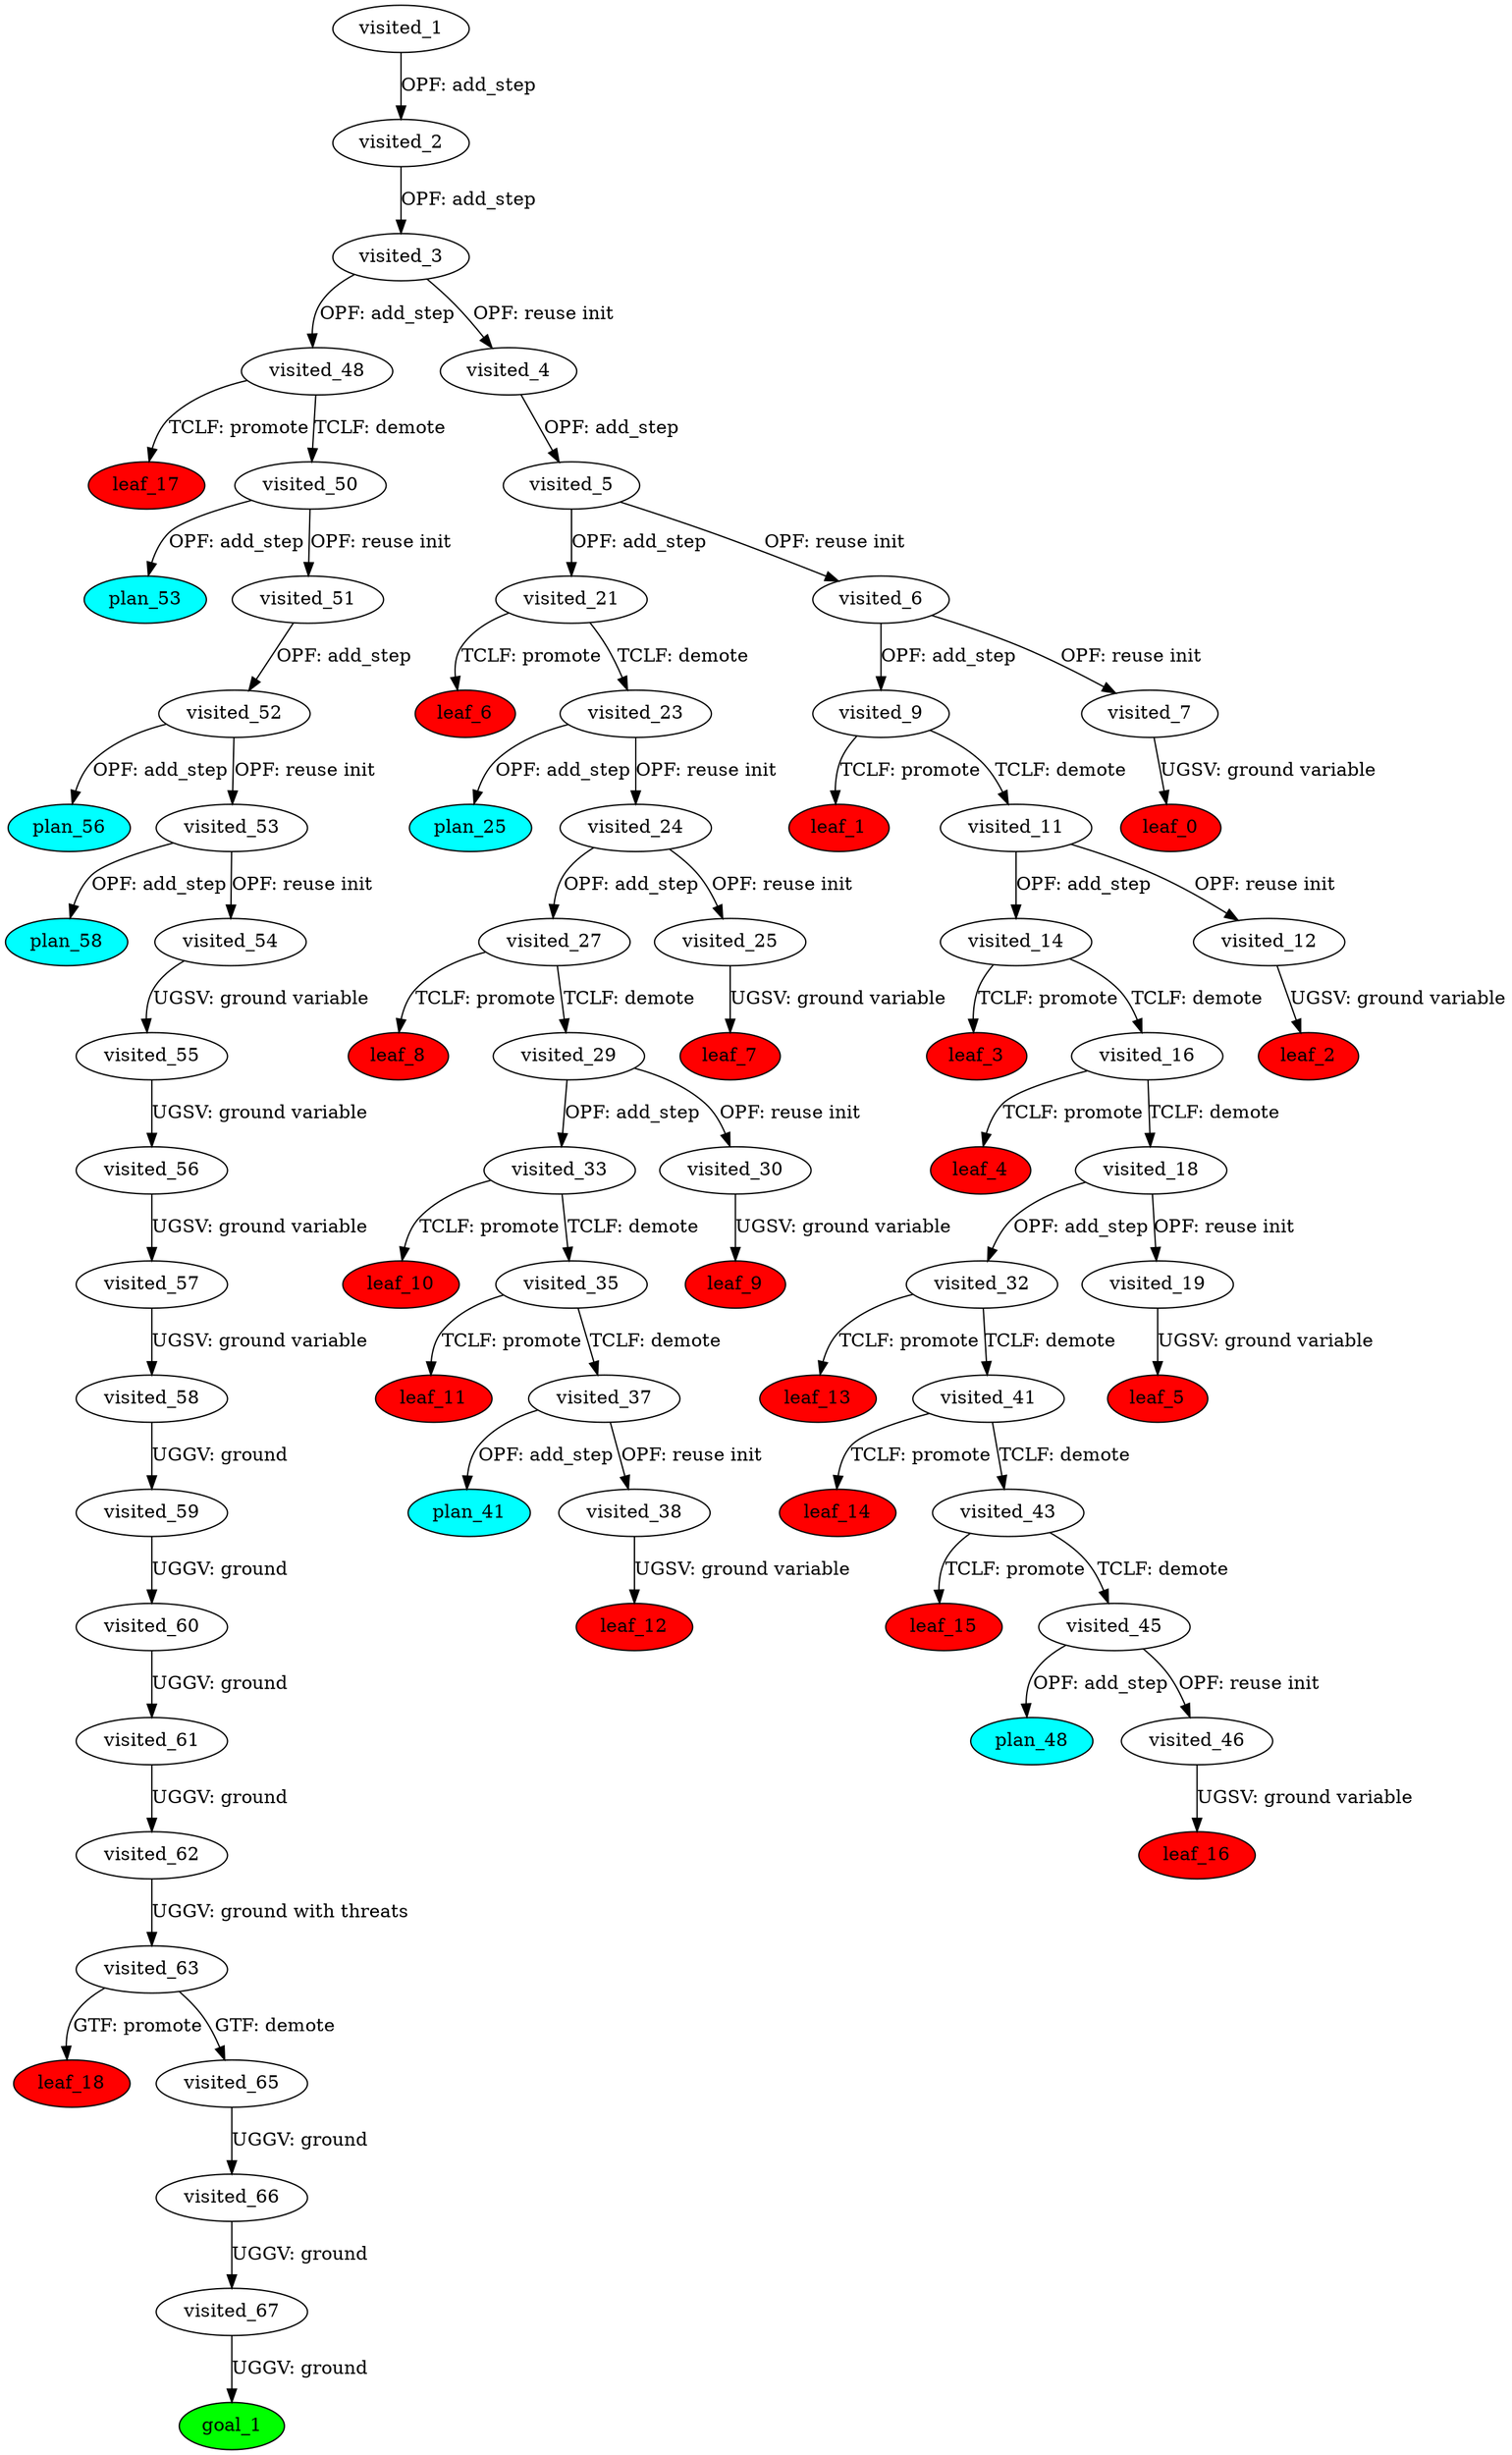digraph {
	"b6697d0a-8837-6bbc-d898-06fd86912efe" [label=plan_0 fillcolor=cyan style=filled]
	"b6697d0a-8837-6bbc-d898-06fd86912efe" [label=visited_1 fillcolor=white style=filled]
	"4d38a8d0-10f5-9651-0b14-7f1f40c56cf6" [label=plan_1 fillcolor=cyan style=filled]
	"b6697d0a-8837-6bbc-d898-06fd86912efe" -> "4d38a8d0-10f5-9651-0b14-7f1f40c56cf6" [label="OPF: add_step"]
	"4d38a8d0-10f5-9651-0b14-7f1f40c56cf6" [label=visited_2 fillcolor=white style=filled]
	"117e894e-91fa-f1c7-8141-bb373de814ac" [label=plan_2 fillcolor=cyan style=filled]
	"4d38a8d0-10f5-9651-0b14-7f1f40c56cf6" -> "117e894e-91fa-f1c7-8141-bb373de814ac" [label="OPF: add_step"]
	"117e894e-91fa-f1c7-8141-bb373de814ac" [label=visited_3 fillcolor=white style=filled]
	"6c914882-612e-73c7-fb36-8cf45ad5a309" [label=plan_3 fillcolor=cyan style=filled]
	"117e894e-91fa-f1c7-8141-bb373de814ac" -> "6c914882-612e-73c7-fb36-8cf45ad5a309" [label="OPF: add_step"]
	"39d2d74a-71a7-1782-d751-af9cf9e6debb" [label=plan_4 fillcolor=cyan style=filled]
	"117e894e-91fa-f1c7-8141-bb373de814ac" -> "39d2d74a-71a7-1782-d751-af9cf9e6debb" [label="OPF: reuse init"]
	"39d2d74a-71a7-1782-d751-af9cf9e6debb" [label=visited_4 fillcolor=white style=filled]
	"fc267da6-4a64-0fc1-6843-a5c38dcd6e9b" [label=plan_5 fillcolor=cyan style=filled]
	"39d2d74a-71a7-1782-d751-af9cf9e6debb" -> "fc267da6-4a64-0fc1-6843-a5c38dcd6e9b" [label="OPF: add_step"]
	"fc267da6-4a64-0fc1-6843-a5c38dcd6e9b" [label=visited_5 fillcolor=white style=filled]
	"334477eb-56b0-9052-32f7-5350f9a732dc" [label=plan_6 fillcolor=cyan style=filled]
	"fc267da6-4a64-0fc1-6843-a5c38dcd6e9b" -> "334477eb-56b0-9052-32f7-5350f9a732dc" [label="OPF: add_step"]
	"7d457a09-402d-35e8-1f47-d9021ba84a91" [label=plan_7 fillcolor=cyan style=filled]
	"fc267da6-4a64-0fc1-6843-a5c38dcd6e9b" -> "7d457a09-402d-35e8-1f47-d9021ba84a91" [label="OPF: reuse init"]
	"7d457a09-402d-35e8-1f47-d9021ba84a91" [label=visited_6 fillcolor=white style=filled]
	"f14152c7-a0dc-ec7d-3b17-23197f4d55b9" [label=plan_8 fillcolor=cyan style=filled]
	"7d457a09-402d-35e8-1f47-d9021ba84a91" -> "f14152c7-a0dc-ec7d-3b17-23197f4d55b9" [label="OPF: add_step"]
	"cf3a2f8d-57f7-31e3-8add-397642fc7edf" [label=plan_9 fillcolor=cyan style=filled]
	"7d457a09-402d-35e8-1f47-d9021ba84a91" -> "cf3a2f8d-57f7-31e3-8add-397642fc7edf" [label="OPF: reuse init"]
	"cf3a2f8d-57f7-31e3-8add-397642fc7edf" [label=visited_7 fillcolor=white style=filled]
	"fd9f45f4-0816-d739-c393-3447f3dc50bf" [label=plan_10 fillcolor=cyan style=filled]
	"cf3a2f8d-57f7-31e3-8add-397642fc7edf" -> "fd9f45f4-0816-d739-c393-3447f3dc50bf" [label="UGSV: ground variable"]
	"fd9f45f4-0816-d739-c393-3447f3dc50bf" [label=visited_8 fillcolor=white style=filled]
	"fd9f45f4-0816-d739-c393-3447f3dc50bf" [label=leaf_0 fillcolor=red style=filled]
	"f14152c7-a0dc-ec7d-3b17-23197f4d55b9" [label=visited_9 fillcolor=white style=filled]
	"09360f02-75ac-0819-714b-5c03605797cf" [label=plan_11 fillcolor=cyan style=filled]
	"f14152c7-a0dc-ec7d-3b17-23197f4d55b9" -> "09360f02-75ac-0819-714b-5c03605797cf" [label="TCLF: promote"]
	"a8cf2936-8e81-b2f0-2d47-4c4f08697ffa" [label=plan_12 fillcolor=cyan style=filled]
	"f14152c7-a0dc-ec7d-3b17-23197f4d55b9" -> "a8cf2936-8e81-b2f0-2d47-4c4f08697ffa" [label="TCLF: demote"]
	"09360f02-75ac-0819-714b-5c03605797cf" [label=visited_10 fillcolor=white style=filled]
	"09360f02-75ac-0819-714b-5c03605797cf" [label=leaf_1 fillcolor=red style=filled]
	"a8cf2936-8e81-b2f0-2d47-4c4f08697ffa" [label=visited_11 fillcolor=white style=filled]
	"e27bb6c4-4d94-5434-c785-9c05dc409942" [label=plan_13 fillcolor=cyan style=filled]
	"a8cf2936-8e81-b2f0-2d47-4c4f08697ffa" -> "e27bb6c4-4d94-5434-c785-9c05dc409942" [label="OPF: add_step"]
	"0fb97b5d-520b-28f6-48d0-e602fa4ffba8" [label=plan_14 fillcolor=cyan style=filled]
	"a8cf2936-8e81-b2f0-2d47-4c4f08697ffa" -> "0fb97b5d-520b-28f6-48d0-e602fa4ffba8" [label="OPF: reuse init"]
	"0fb97b5d-520b-28f6-48d0-e602fa4ffba8" [label=visited_12 fillcolor=white style=filled]
	"cf3ee4aa-594f-fd27-5dcd-0d40d6415102" [label=plan_15 fillcolor=cyan style=filled]
	"0fb97b5d-520b-28f6-48d0-e602fa4ffba8" -> "cf3ee4aa-594f-fd27-5dcd-0d40d6415102" [label="UGSV: ground variable"]
	"cf3ee4aa-594f-fd27-5dcd-0d40d6415102" [label=visited_13 fillcolor=white style=filled]
	"cf3ee4aa-594f-fd27-5dcd-0d40d6415102" [label=leaf_2 fillcolor=red style=filled]
	"e27bb6c4-4d94-5434-c785-9c05dc409942" [label=visited_14 fillcolor=white style=filled]
	"fdf02450-585b-4b17-6d9b-1eb118ebeed7" [label=plan_16 fillcolor=cyan style=filled]
	"e27bb6c4-4d94-5434-c785-9c05dc409942" -> "fdf02450-585b-4b17-6d9b-1eb118ebeed7" [label="TCLF: promote"]
	"0e737523-59ec-c846-6974-37ea5b7c57e8" [label=plan_17 fillcolor=cyan style=filled]
	"e27bb6c4-4d94-5434-c785-9c05dc409942" -> "0e737523-59ec-c846-6974-37ea5b7c57e8" [label="TCLF: demote"]
	"fdf02450-585b-4b17-6d9b-1eb118ebeed7" [label=visited_15 fillcolor=white style=filled]
	"fdf02450-585b-4b17-6d9b-1eb118ebeed7" [label=leaf_3 fillcolor=red style=filled]
	"0e737523-59ec-c846-6974-37ea5b7c57e8" [label=visited_16 fillcolor=white style=filled]
	"3c10316d-3f63-a065-3e85-c8c4a9470663" [label=plan_18 fillcolor=cyan style=filled]
	"0e737523-59ec-c846-6974-37ea5b7c57e8" -> "3c10316d-3f63-a065-3e85-c8c4a9470663" [label="TCLF: promote"]
	"15bebdd0-97b0-27ce-4fe5-c13ba5e8c198" [label=plan_19 fillcolor=cyan style=filled]
	"0e737523-59ec-c846-6974-37ea5b7c57e8" -> "15bebdd0-97b0-27ce-4fe5-c13ba5e8c198" [label="TCLF: demote"]
	"3c10316d-3f63-a065-3e85-c8c4a9470663" [label=visited_17 fillcolor=white style=filled]
	"3c10316d-3f63-a065-3e85-c8c4a9470663" [label=leaf_4 fillcolor=red style=filled]
	"15bebdd0-97b0-27ce-4fe5-c13ba5e8c198" [label=visited_18 fillcolor=white style=filled]
	"de72d970-10c4-9f9e-b020-321be90f4137" [label=plan_20 fillcolor=cyan style=filled]
	"15bebdd0-97b0-27ce-4fe5-c13ba5e8c198" -> "de72d970-10c4-9f9e-b020-321be90f4137" [label="OPF: add_step"]
	"cfbba84a-80b5-7013-7f29-c9e75601f6a5" [label=plan_21 fillcolor=cyan style=filled]
	"15bebdd0-97b0-27ce-4fe5-c13ba5e8c198" -> "cfbba84a-80b5-7013-7f29-c9e75601f6a5" [label="OPF: reuse init"]
	"cfbba84a-80b5-7013-7f29-c9e75601f6a5" [label=visited_19 fillcolor=white style=filled]
	"f82c6ad8-5d03-7a06-4cad-66c59d655c03" [label=plan_22 fillcolor=cyan style=filled]
	"cfbba84a-80b5-7013-7f29-c9e75601f6a5" -> "f82c6ad8-5d03-7a06-4cad-66c59d655c03" [label="UGSV: ground variable"]
	"f82c6ad8-5d03-7a06-4cad-66c59d655c03" [label=visited_20 fillcolor=white style=filled]
	"f82c6ad8-5d03-7a06-4cad-66c59d655c03" [label=leaf_5 fillcolor=red style=filled]
	"334477eb-56b0-9052-32f7-5350f9a732dc" [label=visited_21 fillcolor=white style=filled]
	"36cdf42f-892c-6b33-d9af-8224d7232ce3" [label=plan_23 fillcolor=cyan style=filled]
	"334477eb-56b0-9052-32f7-5350f9a732dc" -> "36cdf42f-892c-6b33-d9af-8224d7232ce3" [label="TCLF: promote"]
	"4c1d2e43-0c2b-03e4-43e1-346d49902258" [label=plan_24 fillcolor=cyan style=filled]
	"334477eb-56b0-9052-32f7-5350f9a732dc" -> "4c1d2e43-0c2b-03e4-43e1-346d49902258" [label="TCLF: demote"]
	"36cdf42f-892c-6b33-d9af-8224d7232ce3" [label=visited_22 fillcolor=white style=filled]
	"36cdf42f-892c-6b33-d9af-8224d7232ce3" [label=leaf_6 fillcolor=red style=filled]
	"4c1d2e43-0c2b-03e4-43e1-346d49902258" [label=visited_23 fillcolor=white style=filled]
	"cdfa76af-66eb-43b0-92d2-408eff08c739" [label=plan_25 fillcolor=cyan style=filled]
	"4c1d2e43-0c2b-03e4-43e1-346d49902258" -> "cdfa76af-66eb-43b0-92d2-408eff08c739" [label="OPF: add_step"]
	"abeb5f49-7406-ca32-83ef-3ce99ffda1e7" [label=plan_26 fillcolor=cyan style=filled]
	"4c1d2e43-0c2b-03e4-43e1-346d49902258" -> "abeb5f49-7406-ca32-83ef-3ce99ffda1e7" [label="OPF: reuse init"]
	"abeb5f49-7406-ca32-83ef-3ce99ffda1e7" [label=visited_24 fillcolor=white style=filled]
	"e182701b-2e3b-db69-8c2d-0e27c370f2e2" [label=plan_27 fillcolor=cyan style=filled]
	"abeb5f49-7406-ca32-83ef-3ce99ffda1e7" -> "e182701b-2e3b-db69-8c2d-0e27c370f2e2" [label="OPF: add_step"]
	"6906d118-6f75-a3b2-d818-61124cdedddb" [label=plan_28 fillcolor=cyan style=filled]
	"abeb5f49-7406-ca32-83ef-3ce99ffda1e7" -> "6906d118-6f75-a3b2-d818-61124cdedddb" [label="OPF: reuse init"]
	"6906d118-6f75-a3b2-d818-61124cdedddb" [label=visited_25 fillcolor=white style=filled]
	"d8914adf-341c-612a-a249-1260107e528c" [label=plan_29 fillcolor=cyan style=filled]
	"6906d118-6f75-a3b2-d818-61124cdedddb" -> "d8914adf-341c-612a-a249-1260107e528c" [label="UGSV: ground variable"]
	"d8914adf-341c-612a-a249-1260107e528c" [label=visited_26 fillcolor=white style=filled]
	"d8914adf-341c-612a-a249-1260107e528c" [label=leaf_7 fillcolor=red style=filled]
	"e182701b-2e3b-db69-8c2d-0e27c370f2e2" [label=visited_27 fillcolor=white style=filled]
	"3d0d3ffd-67e6-d49a-3c73-013b99ea5bbd" [label=plan_30 fillcolor=cyan style=filled]
	"e182701b-2e3b-db69-8c2d-0e27c370f2e2" -> "3d0d3ffd-67e6-d49a-3c73-013b99ea5bbd" [label="TCLF: promote"]
	"07179ef3-3121-6863-2663-ed111d122ccf" [label=plan_31 fillcolor=cyan style=filled]
	"e182701b-2e3b-db69-8c2d-0e27c370f2e2" -> "07179ef3-3121-6863-2663-ed111d122ccf" [label="TCLF: demote"]
	"3d0d3ffd-67e6-d49a-3c73-013b99ea5bbd" [label=visited_28 fillcolor=white style=filled]
	"3d0d3ffd-67e6-d49a-3c73-013b99ea5bbd" [label=leaf_8 fillcolor=red style=filled]
	"07179ef3-3121-6863-2663-ed111d122ccf" [label=visited_29 fillcolor=white style=filled]
	"4f7f963e-d3c5-44a3-cc0b-200d3edec38e" [label=plan_32 fillcolor=cyan style=filled]
	"07179ef3-3121-6863-2663-ed111d122ccf" -> "4f7f963e-d3c5-44a3-cc0b-200d3edec38e" [label="OPF: add_step"]
	"abf2b369-5d0a-06d3-e592-ee7c683199c6" [label=plan_33 fillcolor=cyan style=filled]
	"07179ef3-3121-6863-2663-ed111d122ccf" -> "abf2b369-5d0a-06d3-e592-ee7c683199c6" [label="OPF: reuse init"]
	"abf2b369-5d0a-06d3-e592-ee7c683199c6" [label=visited_30 fillcolor=white style=filled]
	"d7be7b4f-b967-6dc6-d6fd-d1a5f17312f4" [label=plan_34 fillcolor=cyan style=filled]
	"abf2b369-5d0a-06d3-e592-ee7c683199c6" -> "d7be7b4f-b967-6dc6-d6fd-d1a5f17312f4" [label="UGSV: ground variable"]
	"d7be7b4f-b967-6dc6-d6fd-d1a5f17312f4" [label=visited_31 fillcolor=white style=filled]
	"d7be7b4f-b967-6dc6-d6fd-d1a5f17312f4" [label=leaf_9 fillcolor=red style=filled]
	"de72d970-10c4-9f9e-b020-321be90f4137" [label=visited_32 fillcolor=white style=filled]
	"9496634f-d438-231d-aa0a-2259859f02bb" [label=plan_35 fillcolor=cyan style=filled]
	"de72d970-10c4-9f9e-b020-321be90f4137" -> "9496634f-d438-231d-aa0a-2259859f02bb" [label="TCLF: promote"]
	"867772d3-ee7a-6de6-c66d-fe25f31dde25" [label=plan_36 fillcolor=cyan style=filled]
	"de72d970-10c4-9f9e-b020-321be90f4137" -> "867772d3-ee7a-6de6-c66d-fe25f31dde25" [label="TCLF: demote"]
	"4f7f963e-d3c5-44a3-cc0b-200d3edec38e" [label=visited_33 fillcolor=white style=filled]
	"171a8b65-e272-d7ca-7f17-6b5540767e21" [label=plan_37 fillcolor=cyan style=filled]
	"4f7f963e-d3c5-44a3-cc0b-200d3edec38e" -> "171a8b65-e272-d7ca-7f17-6b5540767e21" [label="TCLF: promote"]
	"c5efd670-1f4d-88ce-998d-e3d83cf29ade" [label=plan_38 fillcolor=cyan style=filled]
	"4f7f963e-d3c5-44a3-cc0b-200d3edec38e" -> "c5efd670-1f4d-88ce-998d-e3d83cf29ade" [label="TCLF: demote"]
	"171a8b65-e272-d7ca-7f17-6b5540767e21" [label=visited_34 fillcolor=white style=filled]
	"171a8b65-e272-d7ca-7f17-6b5540767e21" [label=leaf_10 fillcolor=red style=filled]
	"c5efd670-1f4d-88ce-998d-e3d83cf29ade" [label=visited_35 fillcolor=white style=filled]
	"d513da02-544c-14d1-503b-a8c3ce830e27" [label=plan_39 fillcolor=cyan style=filled]
	"c5efd670-1f4d-88ce-998d-e3d83cf29ade" -> "d513da02-544c-14d1-503b-a8c3ce830e27" [label="TCLF: promote"]
	"ce4ba2bb-63d3-ce8e-bcbb-859a95966725" [label=plan_40 fillcolor=cyan style=filled]
	"c5efd670-1f4d-88ce-998d-e3d83cf29ade" -> "ce4ba2bb-63d3-ce8e-bcbb-859a95966725" [label="TCLF: demote"]
	"d513da02-544c-14d1-503b-a8c3ce830e27" [label=visited_36 fillcolor=white style=filled]
	"d513da02-544c-14d1-503b-a8c3ce830e27" [label=leaf_11 fillcolor=red style=filled]
	"ce4ba2bb-63d3-ce8e-bcbb-859a95966725" [label=visited_37 fillcolor=white style=filled]
	"ef7cef26-3c66-7012-be74-1860bf957403" [label=plan_41 fillcolor=cyan style=filled]
	"ce4ba2bb-63d3-ce8e-bcbb-859a95966725" -> "ef7cef26-3c66-7012-be74-1860bf957403" [label="OPF: add_step"]
	"08e94548-9b16-acb8-e7bd-1db7f7808afc" [label=plan_42 fillcolor=cyan style=filled]
	"ce4ba2bb-63d3-ce8e-bcbb-859a95966725" -> "08e94548-9b16-acb8-e7bd-1db7f7808afc" [label="OPF: reuse init"]
	"08e94548-9b16-acb8-e7bd-1db7f7808afc" [label=visited_38 fillcolor=white style=filled]
	"eade7b17-b0d0-90bd-0dff-01baf0db6ecb" [label=plan_43 fillcolor=cyan style=filled]
	"08e94548-9b16-acb8-e7bd-1db7f7808afc" -> "eade7b17-b0d0-90bd-0dff-01baf0db6ecb" [label="UGSV: ground variable"]
	"eade7b17-b0d0-90bd-0dff-01baf0db6ecb" [label=visited_39 fillcolor=white style=filled]
	"eade7b17-b0d0-90bd-0dff-01baf0db6ecb" [label=leaf_12 fillcolor=red style=filled]
	"9496634f-d438-231d-aa0a-2259859f02bb" [label=visited_40 fillcolor=white style=filled]
	"9496634f-d438-231d-aa0a-2259859f02bb" [label=leaf_13 fillcolor=red style=filled]
	"867772d3-ee7a-6de6-c66d-fe25f31dde25" [label=visited_41 fillcolor=white style=filled]
	"e7354db2-5ce4-124b-b35b-9f78f55f2e80" [label=plan_44 fillcolor=cyan style=filled]
	"867772d3-ee7a-6de6-c66d-fe25f31dde25" -> "e7354db2-5ce4-124b-b35b-9f78f55f2e80" [label="TCLF: promote"]
	"88efe82b-1f3e-ea66-af6c-6f61cfefa2a2" [label=plan_45 fillcolor=cyan style=filled]
	"867772d3-ee7a-6de6-c66d-fe25f31dde25" -> "88efe82b-1f3e-ea66-af6c-6f61cfefa2a2" [label="TCLF: demote"]
	"e7354db2-5ce4-124b-b35b-9f78f55f2e80" [label=visited_42 fillcolor=white style=filled]
	"e7354db2-5ce4-124b-b35b-9f78f55f2e80" [label=leaf_14 fillcolor=red style=filled]
	"88efe82b-1f3e-ea66-af6c-6f61cfefa2a2" [label=visited_43 fillcolor=white style=filled]
	"71414f58-db8e-c35b-3c83-861eddf0a0a2" [label=plan_46 fillcolor=cyan style=filled]
	"88efe82b-1f3e-ea66-af6c-6f61cfefa2a2" -> "71414f58-db8e-c35b-3c83-861eddf0a0a2" [label="TCLF: promote"]
	"f5f3943a-e8e7-f030-0203-83406372d635" [label=plan_47 fillcolor=cyan style=filled]
	"88efe82b-1f3e-ea66-af6c-6f61cfefa2a2" -> "f5f3943a-e8e7-f030-0203-83406372d635" [label="TCLF: demote"]
	"71414f58-db8e-c35b-3c83-861eddf0a0a2" [label=visited_44 fillcolor=white style=filled]
	"71414f58-db8e-c35b-3c83-861eddf0a0a2" [label=leaf_15 fillcolor=red style=filled]
	"f5f3943a-e8e7-f030-0203-83406372d635" [label=visited_45 fillcolor=white style=filled]
	"eafd3e7b-fa5d-bd40-ed71-1fe9649a0bf9" [label=plan_48 fillcolor=cyan style=filled]
	"f5f3943a-e8e7-f030-0203-83406372d635" -> "eafd3e7b-fa5d-bd40-ed71-1fe9649a0bf9" [label="OPF: add_step"]
	"eb25d7e7-e073-6c70-6c20-2d89b7a69c32" [label=plan_49 fillcolor=cyan style=filled]
	"f5f3943a-e8e7-f030-0203-83406372d635" -> "eb25d7e7-e073-6c70-6c20-2d89b7a69c32" [label="OPF: reuse init"]
	"eb25d7e7-e073-6c70-6c20-2d89b7a69c32" [label=visited_46 fillcolor=white style=filled]
	"10fd7164-819f-2393-42ce-ef41b2cfba8b" [label=plan_50 fillcolor=cyan style=filled]
	"eb25d7e7-e073-6c70-6c20-2d89b7a69c32" -> "10fd7164-819f-2393-42ce-ef41b2cfba8b" [label="UGSV: ground variable"]
	"10fd7164-819f-2393-42ce-ef41b2cfba8b" [label=visited_47 fillcolor=white style=filled]
	"10fd7164-819f-2393-42ce-ef41b2cfba8b" [label=leaf_16 fillcolor=red style=filled]
	"6c914882-612e-73c7-fb36-8cf45ad5a309" [label=visited_48 fillcolor=white style=filled]
	"c310d2a2-0700-77c1-b1f9-4a097408f646" [label=plan_51 fillcolor=cyan style=filled]
	"6c914882-612e-73c7-fb36-8cf45ad5a309" -> "c310d2a2-0700-77c1-b1f9-4a097408f646" [label="TCLF: promote"]
	"2f098f4d-a43f-683a-a431-01e40d565923" [label=plan_52 fillcolor=cyan style=filled]
	"6c914882-612e-73c7-fb36-8cf45ad5a309" -> "2f098f4d-a43f-683a-a431-01e40d565923" [label="TCLF: demote"]
	"c310d2a2-0700-77c1-b1f9-4a097408f646" [label=visited_49 fillcolor=white style=filled]
	"c310d2a2-0700-77c1-b1f9-4a097408f646" [label=leaf_17 fillcolor=red style=filled]
	"2f098f4d-a43f-683a-a431-01e40d565923" [label=visited_50 fillcolor=white style=filled]
	"a41f0d38-ca80-3df8-7182-fcf2a151ed02" [label=plan_53 fillcolor=cyan style=filled]
	"2f098f4d-a43f-683a-a431-01e40d565923" -> "a41f0d38-ca80-3df8-7182-fcf2a151ed02" [label="OPF: add_step"]
	"97d02f8f-affd-d43b-2c69-1f0442bbeaae" [label=plan_54 fillcolor=cyan style=filled]
	"2f098f4d-a43f-683a-a431-01e40d565923" -> "97d02f8f-affd-d43b-2c69-1f0442bbeaae" [label="OPF: reuse init"]
	"97d02f8f-affd-d43b-2c69-1f0442bbeaae" [label=visited_51 fillcolor=white style=filled]
	"4823debe-ccad-e92e-53dc-4faed3a71b83" [label=plan_55 fillcolor=cyan style=filled]
	"97d02f8f-affd-d43b-2c69-1f0442bbeaae" -> "4823debe-ccad-e92e-53dc-4faed3a71b83" [label="OPF: add_step"]
	"4823debe-ccad-e92e-53dc-4faed3a71b83" [label=visited_52 fillcolor=white style=filled]
	"869d4cb7-b7f5-155a-039d-08d01e0aaf12" [label=plan_56 fillcolor=cyan style=filled]
	"4823debe-ccad-e92e-53dc-4faed3a71b83" -> "869d4cb7-b7f5-155a-039d-08d01e0aaf12" [label="OPF: add_step"]
	"3c48c936-4305-4a31-f9e3-89054a4a15ea" [label=plan_57 fillcolor=cyan style=filled]
	"4823debe-ccad-e92e-53dc-4faed3a71b83" -> "3c48c936-4305-4a31-f9e3-89054a4a15ea" [label="OPF: reuse init"]
	"3c48c936-4305-4a31-f9e3-89054a4a15ea" [label=visited_53 fillcolor=white style=filled]
	"3f91c419-e846-a9df-7373-35549e204ac7" [label=plan_58 fillcolor=cyan style=filled]
	"3c48c936-4305-4a31-f9e3-89054a4a15ea" -> "3f91c419-e846-a9df-7373-35549e204ac7" [label="OPF: add_step"]
	"cf5285f7-bf8c-c6f9-b5a6-1d619925bc9b" [label=plan_59 fillcolor=cyan style=filled]
	"3c48c936-4305-4a31-f9e3-89054a4a15ea" -> "cf5285f7-bf8c-c6f9-b5a6-1d619925bc9b" [label="OPF: reuse init"]
	"cf5285f7-bf8c-c6f9-b5a6-1d619925bc9b" [label=visited_54 fillcolor=white style=filled]
	"fa3f012e-4d71-1f28-6185-21ab9ea1e617" [label=plan_60 fillcolor=cyan style=filled]
	"cf5285f7-bf8c-c6f9-b5a6-1d619925bc9b" -> "fa3f012e-4d71-1f28-6185-21ab9ea1e617" [label="UGSV: ground variable"]
	"fa3f012e-4d71-1f28-6185-21ab9ea1e617" [label=visited_55 fillcolor=white style=filled]
	"21da5db1-5ef3-61c2-abd7-d3f1650ad9aa" [label=plan_61 fillcolor=cyan style=filled]
	"fa3f012e-4d71-1f28-6185-21ab9ea1e617" -> "21da5db1-5ef3-61c2-abd7-d3f1650ad9aa" [label="UGSV: ground variable"]
	"21da5db1-5ef3-61c2-abd7-d3f1650ad9aa" [label=visited_56 fillcolor=white style=filled]
	"56d44952-ee29-e80e-7e2a-c03a80f58b81" [label=plan_62 fillcolor=cyan style=filled]
	"21da5db1-5ef3-61c2-abd7-d3f1650ad9aa" -> "56d44952-ee29-e80e-7e2a-c03a80f58b81" [label="UGSV: ground variable"]
	"56d44952-ee29-e80e-7e2a-c03a80f58b81" [label=visited_57 fillcolor=white style=filled]
	"16f32b93-21c5-7a88-77d4-68eae0bdd765" [label=plan_63 fillcolor=cyan style=filled]
	"56d44952-ee29-e80e-7e2a-c03a80f58b81" -> "16f32b93-21c5-7a88-77d4-68eae0bdd765" [label="UGSV: ground variable"]
	"16f32b93-21c5-7a88-77d4-68eae0bdd765" [label=visited_58 fillcolor=white style=filled]
	"50326fe6-1de9-5c72-42a9-f7e5244cb9a8" [label=plan_64 fillcolor=cyan style=filled]
	"16f32b93-21c5-7a88-77d4-68eae0bdd765" -> "50326fe6-1de9-5c72-42a9-f7e5244cb9a8" [label="UGGV: ground"]
	"50326fe6-1de9-5c72-42a9-f7e5244cb9a8" [label=visited_59 fillcolor=white style=filled]
	"7fcc4456-20bc-2fa0-fa80-10620b4e360a" [label=plan_65 fillcolor=cyan style=filled]
	"50326fe6-1de9-5c72-42a9-f7e5244cb9a8" -> "7fcc4456-20bc-2fa0-fa80-10620b4e360a" [label="UGGV: ground"]
	"7fcc4456-20bc-2fa0-fa80-10620b4e360a" [label=visited_60 fillcolor=white style=filled]
	"47efa886-d5b5-b7b0-f92e-dfa1df266424" [label=plan_66 fillcolor=cyan style=filled]
	"7fcc4456-20bc-2fa0-fa80-10620b4e360a" -> "47efa886-d5b5-b7b0-f92e-dfa1df266424" [label="UGGV: ground"]
	"47efa886-d5b5-b7b0-f92e-dfa1df266424" [label=visited_61 fillcolor=white style=filled]
	"6e1a1e1b-ed1d-defa-5c4f-c55ebf715a28" [label=plan_67 fillcolor=cyan style=filled]
	"47efa886-d5b5-b7b0-f92e-dfa1df266424" -> "6e1a1e1b-ed1d-defa-5c4f-c55ebf715a28" [label="UGGV: ground"]
	"6e1a1e1b-ed1d-defa-5c4f-c55ebf715a28" [label=visited_62 fillcolor=white style=filled]
	"ed3d5159-c2f5-da5f-d45f-f4db9ce91544" [label=plan_68 fillcolor=cyan style=filled]
	"6e1a1e1b-ed1d-defa-5c4f-c55ebf715a28" -> "ed3d5159-c2f5-da5f-d45f-f4db9ce91544" [label="UGGV: ground with threats"]
	"ed3d5159-c2f5-da5f-d45f-f4db9ce91544" [label=visited_63 fillcolor=white style=filled]
	"6f8ef978-5021-71bd-8458-526b4385a3e3" [label=plan_69 fillcolor=cyan style=filled]
	"ed3d5159-c2f5-da5f-d45f-f4db9ce91544" -> "6f8ef978-5021-71bd-8458-526b4385a3e3" [label="GTF: promote"]
	"bca37653-50c7-6baa-2a3c-6137e48623dd" [label=plan_70 fillcolor=cyan style=filled]
	"ed3d5159-c2f5-da5f-d45f-f4db9ce91544" -> "bca37653-50c7-6baa-2a3c-6137e48623dd" [label="GTF: demote"]
	"6f8ef978-5021-71bd-8458-526b4385a3e3" [label=visited_64 fillcolor=white style=filled]
	"6f8ef978-5021-71bd-8458-526b4385a3e3" [label=leaf_18 fillcolor=red style=filled]
	"bca37653-50c7-6baa-2a3c-6137e48623dd" [label=visited_65 fillcolor=white style=filled]
	"f33685da-c380-3b4a-7dc4-2f12fe9bd0e1" [label=plan_71 fillcolor=cyan style=filled]
	"bca37653-50c7-6baa-2a3c-6137e48623dd" -> "f33685da-c380-3b4a-7dc4-2f12fe9bd0e1" [label="UGGV: ground"]
	"f33685da-c380-3b4a-7dc4-2f12fe9bd0e1" [label=visited_66 fillcolor=white style=filled]
	"ec4014c6-da60-69f3-8e40-b29426b94955" [label=plan_72 fillcolor=cyan style=filled]
	"f33685da-c380-3b4a-7dc4-2f12fe9bd0e1" -> "ec4014c6-da60-69f3-8e40-b29426b94955" [label="UGGV: ground"]
	"ec4014c6-da60-69f3-8e40-b29426b94955" [label=visited_67 fillcolor=white style=filled]
	"70a32883-cc58-2872-a2fb-a345a84ca488" [label=plan_73 fillcolor=cyan style=filled]
	"ec4014c6-da60-69f3-8e40-b29426b94955" -> "70a32883-cc58-2872-a2fb-a345a84ca488" [label="UGGV: ground"]
	"70a32883-cc58-2872-a2fb-a345a84ca488" [label=visited_68 fillcolor=white style=filled]
	"70a32883-cc58-2872-a2fb-a345a84ca488" [label=goal_1 fillcolor=green style=filled]
}
